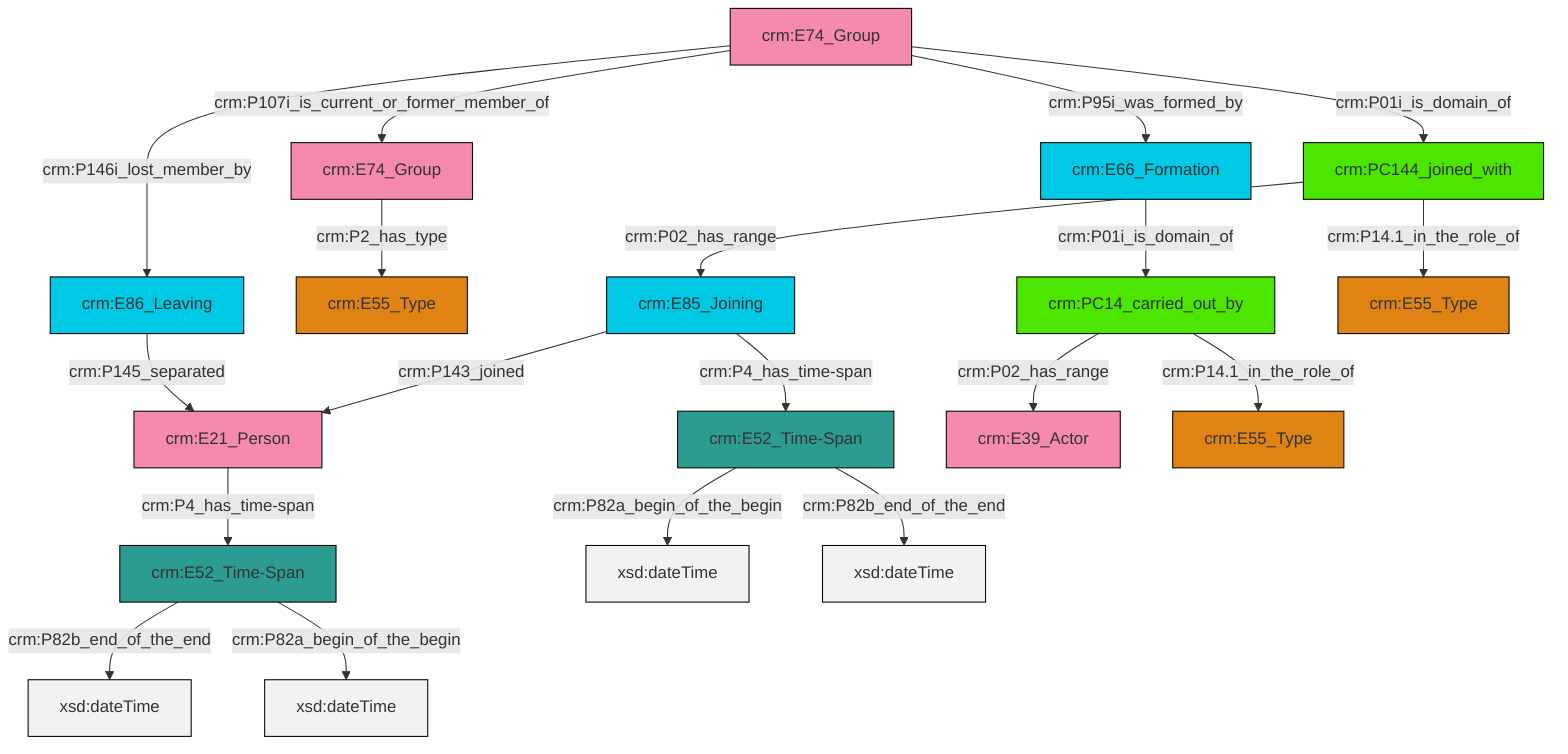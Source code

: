 graph TD
classDef Literal fill:#f2f2f2,stroke:#000000;
classDef CRM_Entity fill:#FFFFFF,stroke:#000000;
classDef Temporal_Entity fill:#00C9E6, stroke:#000000;
classDef Type fill:#E18312, stroke:#000000;
classDef Time-Span fill:#2C9C91, stroke:#000000;
classDef Appellation fill:#FFEB7F, stroke:#000000;
classDef Place fill:#008836, stroke:#000000;
classDef Persistent_Item fill:#B266B2, stroke:#000000;
classDef Conceptual_Object fill:#FFD700, stroke:#000000;
classDef Physical_Thing fill:#D2B48C, stroke:#000000;
classDef Actor fill:#f58aad, stroke:#000000;
classDef PC_Classes fill:#4ce600, stroke:#000000;
classDef Multi fill:#cccccc,stroke:#000000;

0["crm:E85_Joining"]:::Temporal_Entity -->|crm:P143_joined| 1["crm:E21_Person"]:::Actor
2["crm:E74_Group"]:::Actor -->|crm:P01i_is_domain_of| 8["crm:PC144_joined_with"]:::PC_Classes
1["crm:E21_Person"]:::Actor -->|crm:P4_has_time-span| 9["crm:E52_Time-Span"]:::Time-Span
2["crm:E74_Group"]:::Actor -->|crm:P95i_was_formed_by| 13["crm:E66_Formation"]:::Temporal_Entity
2["crm:E74_Group"]:::Actor -->|crm:P107i_is_current_or_former_member_of| 4["crm:E74_Group"]:::Actor
18["crm:E86_Leaving"]:::Temporal_Entity -->|crm:P145_separated| 1["crm:E21_Person"]:::Actor
9["crm:E52_Time-Span"]:::Time-Span -->|crm:P82b_end_of_the_end| 21[xsd:dateTime]:::Literal
22["crm:PC14_carried_out_by"]:::PC_Classes -->|crm:P14.1_in_the_role_of| 16["crm:E55_Type"]:::Type
4["crm:E74_Group"]:::Actor -->|crm:P2_has_type| 14["crm:E55_Type"]:::Type
2["crm:E74_Group"]:::Actor -->|crm:P146i_lost_member_by| 18["crm:E86_Leaving"]:::Temporal_Entity
22["crm:PC14_carried_out_by"]:::PC_Classes -->|crm:P02_has_range| 11["crm:E39_Actor"]:::Actor
9["crm:E52_Time-Span"]:::Time-Span -->|crm:P82a_begin_of_the_begin| 23[xsd:dateTime]:::Literal
13["crm:E66_Formation"]:::Temporal_Entity -->|crm:P01i_is_domain_of| 22["crm:PC14_carried_out_by"]:::PC_Classes
8["crm:PC144_joined_with"]:::PC_Classes -->|crm:P14.1_in_the_role_of| 24["crm:E55_Type"]:::Type
6["crm:E52_Time-Span"]:::Time-Span -->|crm:P82a_begin_of_the_begin| 28[xsd:dateTime]:::Literal
0["crm:E85_Joining"]:::Temporal_Entity -->|crm:P4_has_time-span| 6["crm:E52_Time-Span"]:::Time-Span
8["crm:PC144_joined_with"]:::PC_Classes -->|crm:P02_has_range| 0["crm:E85_Joining"]:::Temporal_Entity
6["crm:E52_Time-Span"]:::Time-Span -->|crm:P82b_end_of_the_end| 32[xsd:dateTime]:::Literal